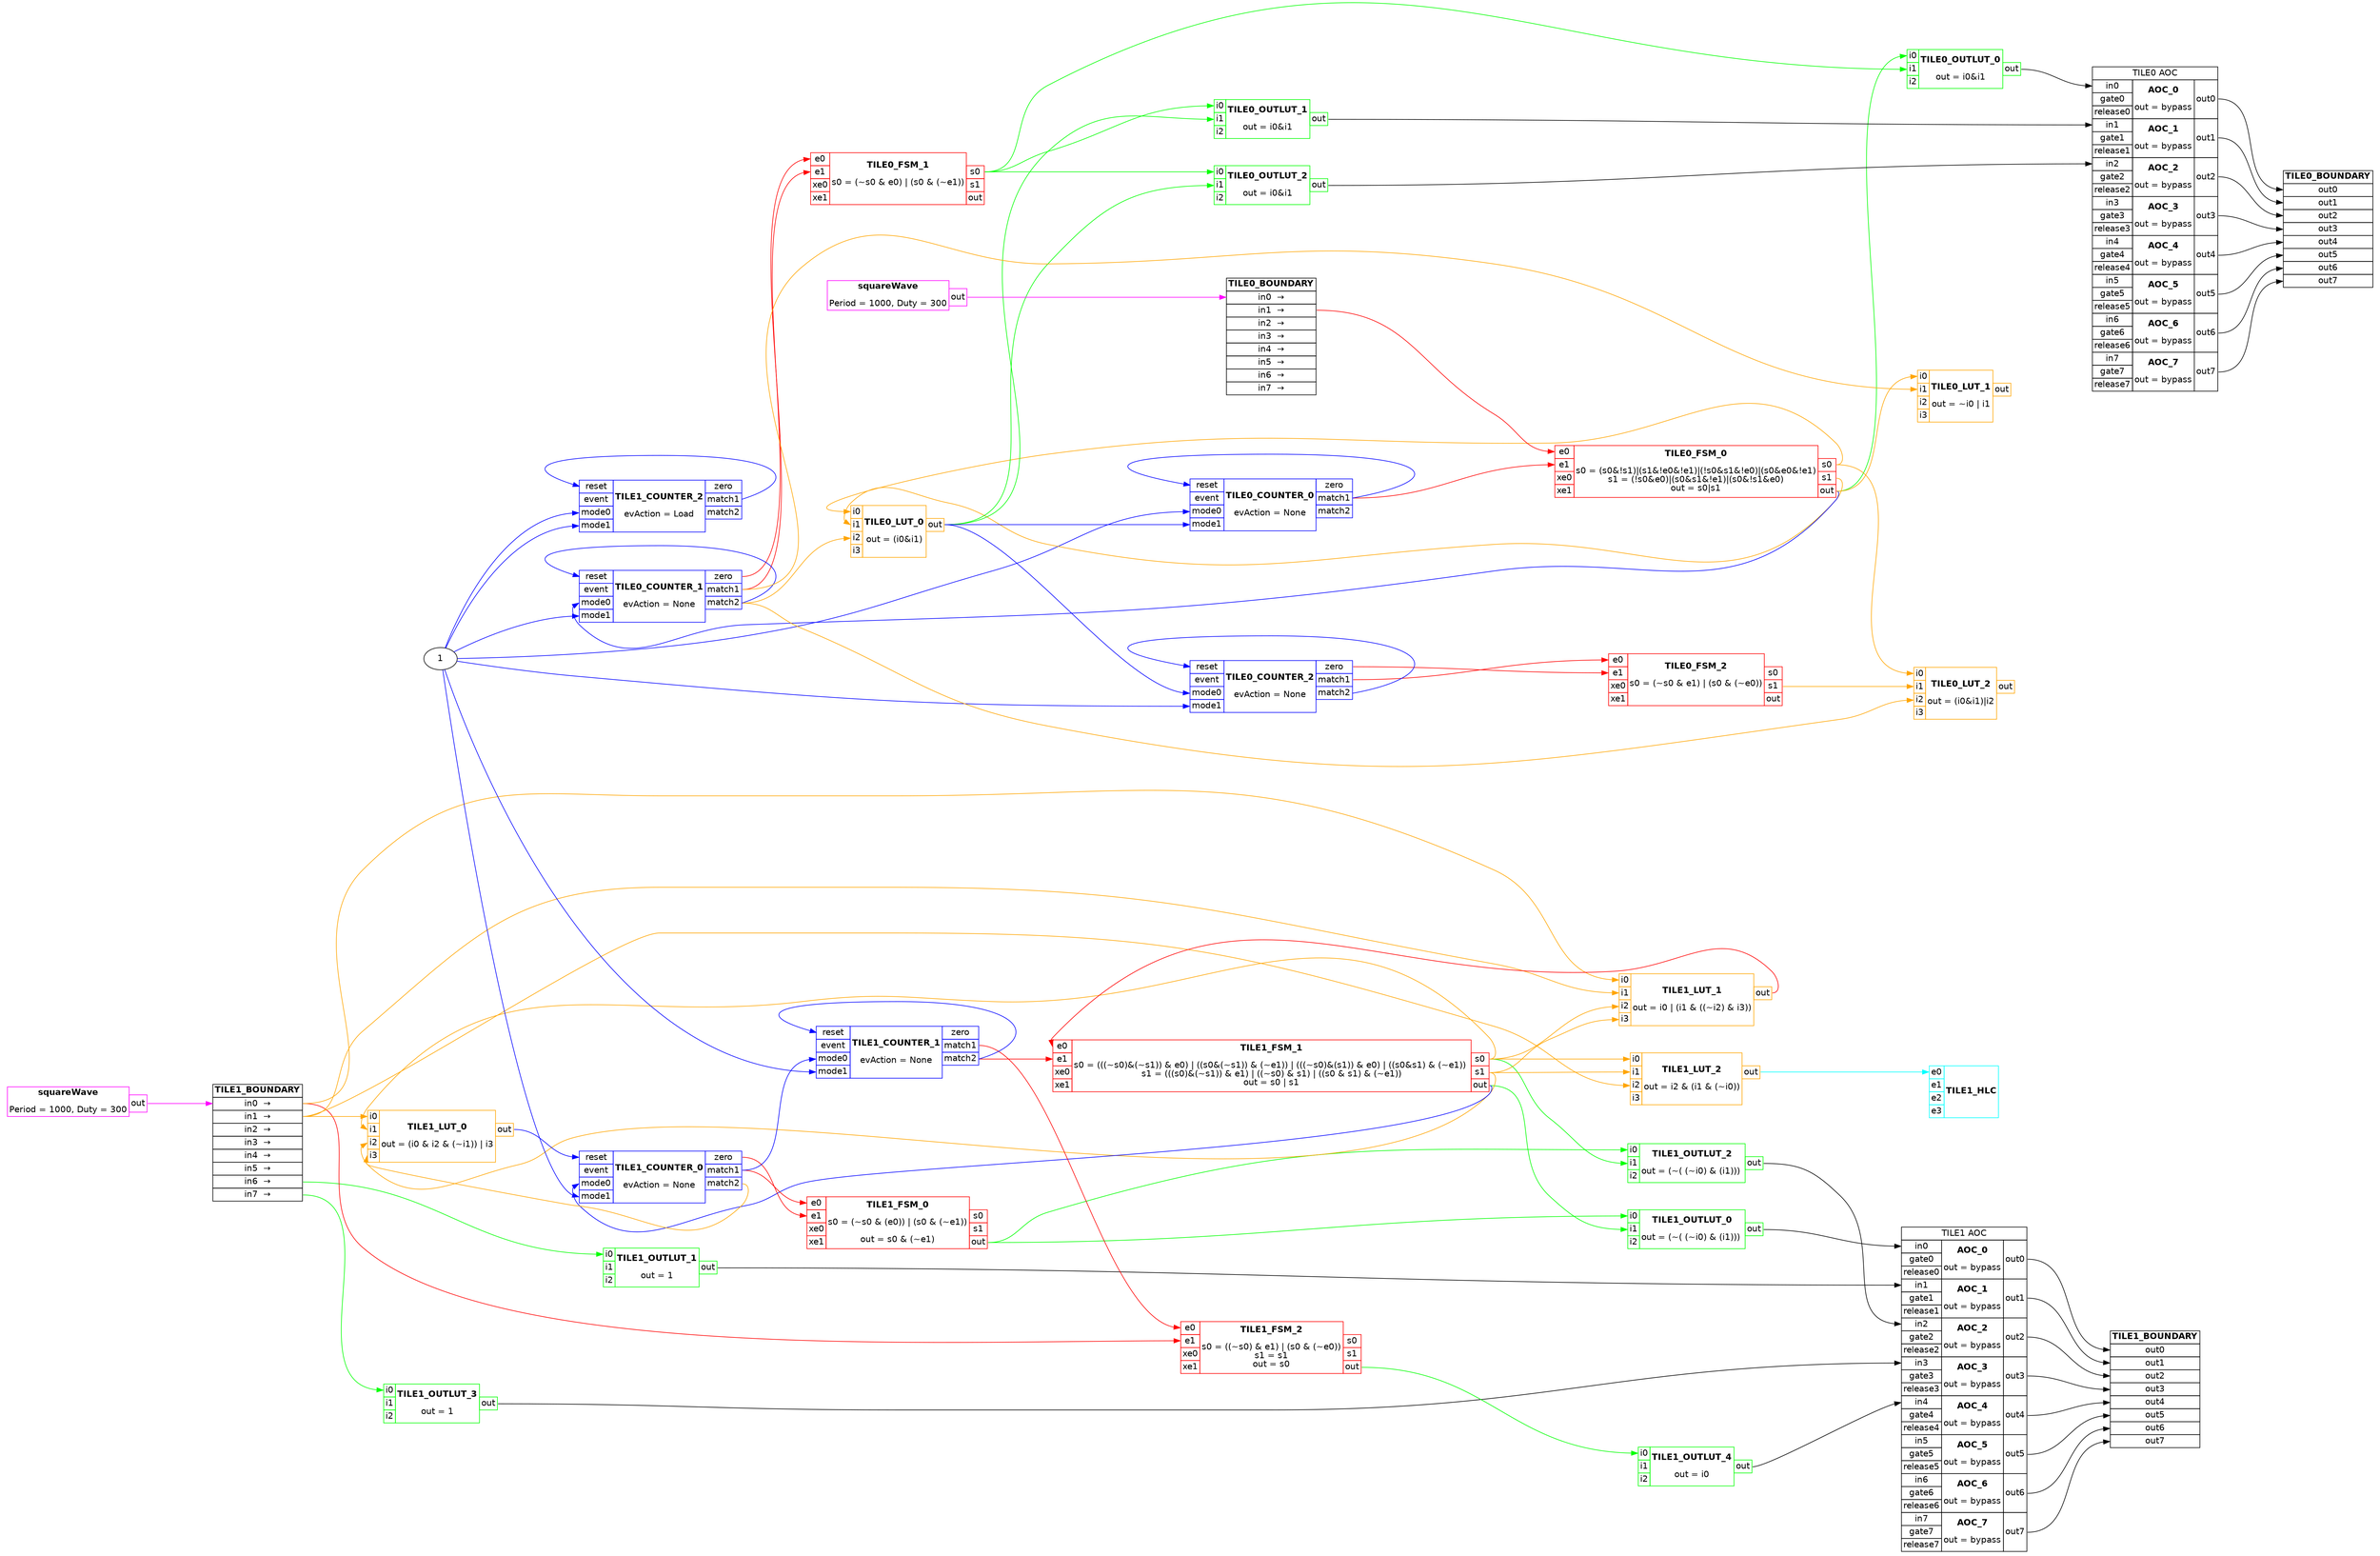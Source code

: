 
digraph {
    graph [fontname = "helvetica"];
    node  [fontname = "helvetica"];
    edge  [fontname = "helvetica"];
    graph [mclimit=50 nodesep=0.5 rankdir=LR ranksep=1.25]


    TILE1_OUTLUT_0 [label= <<TABLE BORDER='0' CELLBORDER='1' CELLSPACING='0'>
                       <TR><TD PORT='i0'>i0</TD><TD ROWSPAN='4'><b>TILE1_OUTLUT_0</b><br/><br/>out = (~( (~i0) &amp; (i1))) </TD></TR>
                       <TR><TD PORT='i1'>i1</TD><TD PORT='out'>out</TD></TR>
                       <TR><TD PORT='i2'>i2</TD></TR>
                   </TABLE>> color=green shape=plaintext]

    TILE1_FSM_0:OUT:e -> TILE1_OUTLUT_0:i0:w [color=green]
    TILE1_FSM_1:OUT:e -> TILE1_OUTLUT_0:i1:w [color=green]

    TILE1_OUTLUT_1 [label= <<TABLE BORDER='0' CELLBORDER='1' CELLSPACING='0'>
                       <TR><TD PORT='i0'>i0</TD><TD ROWSPAN='4'><b>TILE1_OUTLUT_1</b><br/><br/>out = 1</TD></TR>
                       <TR><TD PORT='i1'>i1</TD><TD PORT='out'>out</TD></TR>
                       <TR><TD PORT='i2'>i2</TD></TR>
                   </TABLE>> color=green shape=plaintext]

    TILE1_BOUNDARY:in6:e -> TILE1_OUTLUT_1:i0:w [color=green]

    TILE1_OUTLUT_2 [label= <<TABLE BORDER='0' CELLBORDER='1' CELLSPACING='0'>
                       <TR><TD PORT='i0'>i0</TD><TD ROWSPAN='4'><b>TILE1_OUTLUT_2</b><br/><br/>out = (~( (~i0) &amp; (i1))) </TD></TR>
                       <TR><TD PORT='i1'>i1</TD><TD PORT='out'>out</TD></TR>
                       <TR><TD PORT='i2'>i2</TD></TR>
                   </TABLE>> color=green shape=plaintext]

    TILE1_FSM_0:OUT:e -> TILE1_OUTLUT_2:i0:w [color=green]
    TILE1_FSM_1:S0:e -> TILE1_OUTLUT_2:i1:w [color=green]

    TILE1_OUTLUT_3 [label= <<TABLE BORDER='0' CELLBORDER='1' CELLSPACING='0'>
                       <TR><TD PORT='i0'>i0</TD><TD ROWSPAN='4'><b>TILE1_OUTLUT_3</b><br/><br/>out = 1</TD></TR>
                       <TR><TD PORT='i1'>i1</TD><TD PORT='out'>out</TD></TR>
                       <TR><TD PORT='i2'>i2</TD></TR>
                   </TABLE>> color=green shape=plaintext]

    TILE1_BOUNDARY:in7:e -> TILE1_OUTLUT_3:i0:w [color=green]

    TILE1_OUTLUT_4 [label= <<TABLE BORDER='0' CELLBORDER='1' CELLSPACING='0'>
                       <TR><TD PORT='i0'>i0</TD><TD ROWSPAN='4'><b>TILE1_OUTLUT_4</b><br/><br/>out = i0</TD></TR>
                       <TR><TD PORT='i1'>i1</TD><TD PORT='out'>out</TD></TR>
                       <TR><TD PORT='i2'>i2</TD></TR>
                   </TABLE>> color=green shape=plaintext]

    TILE1_FSM_2:OUT:e -> TILE1_OUTLUT_4:i0:w [color=green]




    TILE1_AOC:out0:e -> TILE1_BOUNDARY_OUT:out0:w [color=black]
    TILE1_OUTLUT_0:out:e -> TILE1_AOC:in0:w [color=black]
    TILE1_AOC:out1:e -> TILE1_BOUNDARY_OUT:out1:w [color=black]
    TILE1_OUTLUT_1:out:e -> TILE1_AOC:in1:w [color=black]
    TILE1_AOC:out2:e -> TILE1_BOUNDARY_OUT:out2:w [color=black]
    TILE1_OUTLUT_2:out:e -> TILE1_AOC:in2:w [color=black]
    TILE1_AOC:out3:e -> TILE1_BOUNDARY_OUT:out3:w [color=black]
    TILE1_OUTLUT_3:out:e -> TILE1_AOC:in3:w [color=black]
    TILE1_AOC:out4:e -> TILE1_BOUNDARY_OUT:out4:w [color=black]
    TILE1_OUTLUT_4:out:e -> TILE1_AOC:in4:w [color=black]
    TILE1_AOC:out5:e -> TILE1_BOUNDARY_OUT:out5:w [color=black]
    TILE1_AOC:out6:e -> TILE1_BOUNDARY_OUT:out6:w [color=black]
    TILE1_AOC:out7:e -> TILE1_BOUNDARY_OUT:out7:w [color=black]

    TILE1_AOC [label= <<TABLE BORDER='0' CELLBORDER='1' CELLSPACING='0'>
    	  <TR>
    	  	  <TD COLSPAN="3">TILE1 AOC</TD>
    	  </TR>
          <TR>
              <TD PORT='in0'>in0</TD>
              <TD ROWSPAN="3"><b>AOC_0</b><br/><br/>out = bypass</TD>
              <TD PORT='out0' ROWSPAN='3'>out0</TD></TR>
          <TR><TD PORT='gate0'>gate0</TD></TR>
          <TR><TD PORT='release0'>release0</TD></TR>
         
         <TR>
              <TD PORT='in1'>in1</TD>
              <TD ROWSPAN="3"><b>AOC_1</b><br/><br/>out = bypass</TD>
              <TD PORT='out1' ROWSPAN='3'>out1</TD></TR>
          <TR><TD PORT='gate1'>gate1</TD></TR>
          <TR><TD PORT='release1'>release1</TD></TR>
          
          <TR>
              <TD PORT='in2'>in2</TD>
              <TD ROWSPAN="3"><b>AOC_2</b><br/><br/>out = bypass</TD>
              <TD PORT='out2' ROWSPAN='3'>out2</TD></TR>
          <TR><TD PORT='gate2'>gate2</TD></TR>
          <TR><TD PORT='release2'>release2</TD></TR>
          
          <TR>
              <TD PORT='in3'>in3</TD>
              <TD ROWSPAN="3"><b>AOC_3</b><br/><br/>out = bypass</TD>
              <TD PORT='out3' ROWSPAN='3'>out3</TD></TR>
          <TR><TD PORT='gate3'>gate3</TD></TR>
          <TR><TD PORT='release3'>release3</TD></TR>
          
          <TR>
              <TD PORT='in4'>in4</TD>
              <TD ROWSPAN="3"><b>AOC_4</b><br/><br/>out = bypass</TD>
              <TD PORT='out4' ROWSPAN='3'>out4</TD></TR>
          <TR><TD PORT='gate4'>gate4</TD></TR>
          <TR><TD PORT='release4'>release4</TD></TR>
          
          <TR>
              <TD PORT='in5'>in5</TD>
              <TD ROWSPAN="3"><b>AOC_5</b><br/><br/>out = bypass</TD>
              <TD PORT='out5' ROWSPAN='3'>out5</TD></TR>
          <TR><TD PORT='gate5'>gate5</TD></TR>
          <TR><TD PORT='release5'>release5</TD></TR>
          
          <TR>
              <TD PORT='in6'>in6</TD>
              <TD ROWSPAN="3"><b>AOC_6</b><br/><br/>out = bypass</TD>
              <TD PORT='out6' ROWSPAN='3'>out6</TD></TR>
          <TR><TD PORT='gate6'>gate6</TD></TR>
          <TR><TD PORT='release6'>release6</TD></TR>
          
          <TR>
              <TD PORT='in7'>in7</TD>
              <TD ROWSPAN="3"><b>AOC_7</b><br/><br/>out = bypass</TD>
              <TD PORT='out7' ROWSPAN='3'>out7</TD></TR>
          <TR><TD PORT='gate7'>gate7</TD></TR>
          <TR><TD PORT='release7'>release7</TD></TR>
          
         
     </TABLE>> color=black shape=plaintext]

    TILE1_LUT_0 [label= <<TABLE BORDER='0' CELLBORDER='1' CELLSPACING='0'>
                       <TR><TD PORT='i0'>i0</TD><TD ROWSPAN='4'><b>TILE1_LUT_0</b><br/><br/>out = (i0 &amp; i2 &amp; (~i1)) | i3</TD></TR>
                       <TR><TD PORT='i1'>i1</TD><TD PORT='out'>out</TD></TR>
                       <TR><TD PORT='i2'>i2</TD></TR>
                       <TR><TD PORT='i3'>i3</TD></TR>
                   </TABLE>> color=orange shape=plaintext]

    TILE1_BOUNDARY:in1:e -> TILE1_LUT_0:i0:w [color=orange]
    TILE1_FSM_1:S0:e -> TILE1_LUT_0:i1:w [color=orange]
    TILE1_FSM_1:S1:e -> TILE1_LUT_0:i2:w [color=orange]
    TILE1_COUNTER_0:count_match2:e -> TILE1_LUT_0:i3:w [color=orange]

    TILE1_LUT_1 [label= <<TABLE BORDER='0' CELLBORDER='1' CELLSPACING='0'>
                       <TR><TD PORT='i0'>i0</TD><TD ROWSPAN='4'><b>TILE1_LUT_1</b><br/><br/>out = i0 | (i1 &amp; ((~i2) &amp; i3))</TD></TR>
                       <TR><TD PORT='i1'>i1</TD><TD PORT='out'>out</TD></TR>
                       <TR><TD PORT='i2'>i2</TD></TR>
                       <TR><TD PORT='i3'>i3</TD></TR>
                   </TABLE>> color=orange shape=plaintext]

    TILE1_BOUNDARY:in0:e -> TILE1_LUT_1:i0:w [color=orange]
    TILE1_BOUNDARY:in1:e -> TILE1_LUT_1:i1:w [color=orange]
    TILE1_FSM_1:S0:e -> TILE1_LUT_1:i2:w [color=orange]
    TILE1_FSM_1:S1:e -> TILE1_LUT_1:i3:w [color=orange]

    TILE1_LUT_2 [label= <<TABLE BORDER='0' CELLBORDER='1' CELLSPACING='0'>
                       <TR><TD PORT='i0'>i0</TD><TD ROWSPAN='4'><b>TILE1_LUT_2</b><br/><br/>out = i2 &amp; (i1 &amp; (~i0))</TD></TR>
                       <TR><TD PORT='i1'>i1</TD><TD PORT='out'>out</TD></TR>
                       <TR><TD PORT='i2'>i2</TD></TR>
                       <TR><TD PORT='i3'>i3</TD></TR>
                   </TABLE>> color=orange shape=plaintext]

    TILE1_FSM_1:S0:e -> TILE1_LUT_2:i0:w [color=orange]
    TILE1_FSM_1:S1:e -> TILE1_LUT_2:i1:w [color=orange]
    TILE1_BOUNDARY:in1:e -> TILE1_LUT_2:i2:w [color=orange]


    TILE1_FSM_0 [label=<<TABLE BORDER='0' CELLBORDER='1' CELLSPACING='0'>
                      <TR><TD PORT='e0'>e0</TD><TD ROWSPAN='4'><b>TILE1_FSM_0</b><br/><br/>s0 = (~s0 &amp; (e0)) | (s0 &amp; (~e1))<br/><br/>out = s0 &amp; (~e1)</TD></TR>
                      <TR><TD PORT='e1'>e1</TD><TD PORT='s0'>s0</TD></TR>
                      <TR><TD PORT='xe0'>xe0</TD><TD PORT='s1'>s1</TD></TR>
                      <TR><TD PORT='xe1'>xe1</TD><TD PORT='out'>out</TD></TR>
                   </TABLE>> color=red shape=plaintext]

    TILE1_COUNTER_0:count_match1:e -> TILE1_FSM_0:e0:w [color=red]
    TILE1_COUNTER_0:count_zero:e -> TILE1_FSM_0:e1:w [color=red]

    TILE1_FSM_1 [label=<<TABLE BORDER='0' CELLBORDER='1' CELLSPACING='0'>
                      <TR><TD PORT='e0'>e0</TD><TD ROWSPAN='4'><b>TILE1_FSM_1</b><br/><br/>s0 = (((~s0)&amp;(~s1)) &amp; e0) | ((s0&amp;(~s1)) &amp; (~e1)) | (((~s0)&amp;(s1)) &amp; e0) | ((s0&amp;s1) &amp; (~e1)) <br/>s1 = (((s0)&amp;(~s1)) &amp; e1) | ((~s0) &amp; s1) | ((s0 &amp; s1) &amp; (~e1))<br/>out = s0 | s1</TD></TR>
                      <TR><TD PORT='e1'>e1</TD><TD PORT='s0'>s0</TD></TR>
                      <TR><TD PORT='xe0'>xe0</TD><TD PORT='s1'>s1</TD></TR>
                      <TR><TD PORT='xe1'>xe1</TD><TD PORT='out'>out</TD></TR>
                   </TABLE>> color=red shape=plaintext]

    TILE1_LUT_1:OUT:e -> TILE1_FSM_1:e0:w [color=red]
    TILE1_COUNTER_1:count_match2:e -> TILE1_FSM_1:e1:w [color=red]

    TILE1_FSM_2 [label=<<TABLE BORDER='0' CELLBORDER='1' CELLSPACING='0'>
                      <TR><TD PORT='e0'>e0</TD><TD ROWSPAN='4'><b>TILE1_FSM_2</b><br/><br/>s0 = ((~s0) &amp; e1) | (s0 &amp; (~e0))<br/>s1 = s1<br/>out = s0</TD></TR>
                      <TR><TD PORT='e1'>e1</TD><TD PORT='s0'>s0</TD></TR>
                      <TR><TD PORT='xe0'>xe0</TD><TD PORT='s1'>s1</TD></TR>
                      <TR><TD PORT='xe1'>xe1</TD><TD PORT='out'>out</TD></TR>
                   </TABLE>> color=red shape=plaintext]

    TILE1_COUNTER_1:count_match1:e -> TILE1_FSM_2:e0:w [color=red]
    TILE1_BOUNDARY:in0:e -> TILE1_FSM_2:e1:w [color=red]


    TILE1_COUNTER_0 [label=<<TABLE BORDER='0' CELLBORDER='1' CELLSPACING='0'>
                    <TR><TD PORT='reset'>reset</TD><TD ROWSPAN='4'><b>TILE1_COUNTER_0</b><br/><br/>evAction = None</TD><TD PORT='count_zero'>zero</TD></TR>
                    <TR><TD PORT='event'>event</TD><TD PORT='count_match1'>match1</TD></TR>
                    <TR><TD PORT='mode0'>mode0</TD><TD PORT='count_match2'>match2</TD></TR>
                    <TR><TD PORT='mode1'>mode1</TD></TR>
               </TABLE>> color=blue shape=plaintext]

    TILE1_LUT_0:OUT:e -> TILE1_COUNTER_0:reset:w [color=blue]
    TILE1_FSM_1:OUT:e -> TILE1_COUNTER_0:mode0:w [color=blue]
    1 -> TILE1_COUNTER_0:mode1:w [color=blue]

    TILE1_COUNTER_1 [label=<<TABLE BORDER='0' CELLBORDER='1' CELLSPACING='0'>
                    <TR><TD PORT='reset'>reset</TD><TD ROWSPAN='4'><b>TILE1_COUNTER_1</b><br/><br/>evAction = None</TD><TD PORT='count_zero'>zero</TD></TR>
                    <TR><TD PORT='event'>event</TD><TD PORT='count_match1'>match1</TD></TR>
                    <TR><TD PORT='mode0'>mode0</TD><TD PORT='count_match2'>match2</TD></TR>
                    <TR><TD PORT='mode1'>mode1</TD></TR>
               </TABLE>> color=blue shape=plaintext]

    TILE1_COUNTER_1:count_match2:e -> TILE1_COUNTER_1:reset:w [color=blue]
    TILE1_COUNTER_0:count_match1:e -> TILE1_COUNTER_1:mode0:w [color=blue]
    1 -> TILE1_COUNTER_1:mode1:w [color=blue]

    TILE1_COUNTER_2 [label=<<TABLE BORDER='0' CELLBORDER='1' CELLSPACING='0'>
                    <TR><TD PORT='reset'>reset</TD><TD ROWSPAN='4'><b>TILE1_COUNTER_2</b><br/><br/>evAction = Load</TD><TD PORT='count_zero'>zero</TD></TR>
                    <TR><TD PORT='event'>event</TD><TD PORT='count_match1'>match1</TD></TR>
                    <TR><TD PORT='mode0'>mode0</TD><TD PORT='count_match2'>match2</TD></TR>
                    <TR><TD PORT='mode1'>mode1</TD></TR>
               </TABLE>> color=blue shape=plaintext]

    TILE1_COUNTER_2:count_match1:e -> TILE1_COUNTER_2:reset:w [color=blue]
    1 -> TILE1_COUNTER_2:mode0:w [color=blue]
    1 -> TILE1_COUNTER_2:mode1:w [color=blue]


    TILE1_HLC [label=<<TABLE BORDER='0' CELLBORDER='1' CELLSPACING='0'>
                      <TR><TD PORT='e0'>e0</TD><TD ROWSPAN='4'><b>TILE1_HLC</b></TD></TR>
                      <TR><TD PORT='e1'>e1</TD></TR>
                      <TR><TD PORT='e2'>e2</TD></TR>
                      <TR><TD PORT='e3'>e3</TD></TR>
                  </TABLE>> color=cyan shape=plaintext]

    TILE1_LUT_2:OUT:e -> TILE1_HLC:e0:w [color=cyan]

    TILE1_BOUNDARY [label= <<TABLE BORDER='0' CELLBORDER='1' CELLSPACING='0'>
                       <TR><TD><b>TILE1_BOUNDARY</b></TD></TR>
                       <TR><TD PORT='in0'>in0  &#x2192;</TD></TR>
                       <TR><TD PORT='in1'>in1  &#x2192;</TD></TR>
                       <TR><TD PORT='in2'>in2  &#x2192;</TD></TR>
                       <TR><TD PORT='in3'>in3  &#x2192;</TD></TR>
                       <TR><TD PORT='in4'>in4  &#x2192;</TD></TR>
                       <TR><TD PORT='in5'>in5  &#x2192;</TD></TR>
                       <TR><TD PORT='in6'>in6  &#x2192;</TD></TR>
                       <TR><TD PORT='in7'>in7  &#x2192;</TD></TR>
                   </TABLE>> color=black shape=plaintext]

    TILE1_BOUNDARY_OUT [label= <<TABLE BORDER='0' CELLBORDER='1' CELLSPACING='0'>
                       <TR><TD><b>TILE1_BOUNDARY</b></TD></TR>
                       <TR><TD PORT='out0'>out0</TD></TR>
                       <TR><TD PORT='out1'>out1</TD></TR>
                       <TR><TD PORT='out2'>out2</TD></TR>
                       <TR><TD PORT='out3'>out3</TD></TR>
                       <TR><TD PORT='out4'>out4</TD></TR>
                       <TR><TD PORT='out5'>out5</TD></TR>
                       <TR><TD PORT='out6'>out6</TD></TR>
                       <TR><TD PORT='out7'>out7</TD></TR>
                   </TABLE>> color=black shape=plaintext]

    TILE1_BOUNDARY_in0_squareWave [label= <<TABLE BORDER='0' CELLBORDER='1' CELLSPACING='0'>
                                <TR><TD ROWSPAN='4'><b>squareWave</b><br/><br/>Period = 1000, Duty = 300</TD></TR>
                                <TR><TD PORT='out'>out</TD></TR>
                              </TABLE>> color=magenta shape=plaintext]

    TILE1_BOUNDARY_in0_squareWave:out:e -> TILE1_BOUNDARY:in0:w [color=magenta]




    TILE0_OUTLUT_0 [label= <<TABLE BORDER='0' CELLBORDER='1' CELLSPACING='0'>
                       <TR><TD PORT='i0'>i0</TD><TD ROWSPAN='4'><b>TILE0_OUTLUT_0</b><br/><br/>out = i0&amp;i1</TD></TR>
                       <TR><TD PORT='i1'>i1</TD><TD PORT='out'>out</TD></TR>
                       <TR><TD PORT='i2'>i2</TD></TR>
                   </TABLE>> color=green shape=plaintext]

    TILE0_FSM_0:OUT:e -> TILE0_OUTLUT_0:i0:w [color=green]
    TILE0_FSM_1:S0:e -> TILE0_OUTLUT_0:i1:w [color=green]

    TILE0_OUTLUT_1 [label= <<TABLE BORDER='0' CELLBORDER='1' CELLSPACING='0'>
                       <TR><TD PORT='i0'>i0</TD><TD ROWSPAN='4'><b>TILE0_OUTLUT_1</b><br/><br/>out = i0&amp;i1</TD></TR>
                       <TR><TD PORT='i1'>i1</TD><TD PORT='out'>out</TD></TR>
                       <TR><TD PORT='i2'>i2</TD></TR>
                   </TABLE>> color=green shape=plaintext]

    TILE0_FSM_1:S0:e -> TILE0_OUTLUT_1:i0:w [color=green]
    TILE0_LUT_0:OUT:e -> TILE0_OUTLUT_1:i1:w [color=green]

    TILE0_OUTLUT_2 [label= <<TABLE BORDER='0' CELLBORDER='1' CELLSPACING='0'>
                       <TR><TD PORT='i0'>i0</TD><TD ROWSPAN='4'><b>TILE0_OUTLUT_2</b><br/><br/>out = i0&amp;i1</TD></TR>
                       <TR><TD PORT='i1'>i1</TD><TD PORT='out'>out</TD></TR>
                       <TR><TD PORT='i2'>i2</TD></TR>
                   </TABLE>> color=green shape=plaintext]

    TILE0_FSM_1:S0:e -> TILE0_OUTLUT_2:i0:w [color=green]
    TILE0_LUT_0:OUT:e -> TILE0_OUTLUT_2:i1:w [color=green]






    TILE0_AOC:out0:e -> TILE0_BOUNDARY_OUT:out0:w [color=black]
    TILE0_OUTLUT_0:out:e -> TILE0_AOC:in0:w [color=black]
    TILE0_AOC:out1:e -> TILE0_BOUNDARY_OUT:out1:w [color=black]
    TILE0_OUTLUT_1:out:e -> TILE0_AOC:in1:w [color=black]
    TILE0_AOC:out2:e -> TILE0_BOUNDARY_OUT:out2:w [color=black]
    TILE0_OUTLUT_2:out:e -> TILE0_AOC:in2:w [color=black]
    TILE0_AOC:out3:e -> TILE0_BOUNDARY_OUT:out3:w [color=black]
    TILE0_AOC:out4:e -> TILE0_BOUNDARY_OUT:out4:w [color=black]
    TILE0_AOC:out5:e -> TILE0_BOUNDARY_OUT:out5:w [color=black]
    TILE0_AOC:out6:e -> TILE0_BOUNDARY_OUT:out6:w [color=black]
    TILE0_AOC:out7:e -> TILE0_BOUNDARY_OUT:out7:w [color=black]

    TILE0_AOC [label= <<TABLE BORDER='0' CELLBORDER='1' CELLSPACING='0'>
    	  <TR>
    	  	  <TD COLSPAN="3">TILE0 AOC</TD>
    	  </TR>
          <TR>
              <TD PORT='in0'>in0</TD>
              <TD ROWSPAN="3"><b>AOC_0</b><br/><br/>out = bypass</TD>
              <TD PORT='out0' ROWSPAN='3'>out0</TD></TR>
          <TR><TD PORT='gate0'>gate0</TD></TR>
          <TR><TD PORT='release0'>release0</TD></TR>
         
         <TR>
              <TD PORT='in1'>in1</TD>
              <TD ROWSPAN="3"><b>AOC_1</b><br/><br/>out = bypass</TD>
              <TD PORT='out1' ROWSPAN='3'>out1</TD></TR>
          <TR><TD PORT='gate1'>gate1</TD></TR>
          <TR><TD PORT='release1'>release1</TD></TR>
          
          <TR>
              <TD PORT='in2'>in2</TD>
              <TD ROWSPAN="3"><b>AOC_2</b><br/><br/>out = bypass</TD>
              <TD PORT='out2' ROWSPAN='3'>out2</TD></TR>
          <TR><TD PORT='gate2'>gate2</TD></TR>
          <TR><TD PORT='release2'>release2</TD></TR>
          
          <TR>
              <TD PORT='in3'>in3</TD>
              <TD ROWSPAN="3"><b>AOC_3</b><br/><br/>out = bypass</TD>
              <TD PORT='out3' ROWSPAN='3'>out3</TD></TR>
          <TR><TD PORT='gate3'>gate3</TD></TR>
          <TR><TD PORT='release3'>release3</TD></TR>
          
          <TR>
              <TD PORT='in4'>in4</TD>
              <TD ROWSPAN="3"><b>AOC_4</b><br/><br/>out = bypass</TD>
              <TD PORT='out4' ROWSPAN='3'>out4</TD></TR>
          <TR><TD PORT='gate4'>gate4</TD></TR>
          <TR><TD PORT='release4'>release4</TD></TR>
          
          <TR>
              <TD PORT='in5'>in5</TD>
              <TD ROWSPAN="3"><b>AOC_5</b><br/><br/>out = bypass</TD>
              <TD PORT='out5' ROWSPAN='3'>out5</TD></TR>
          <TR><TD PORT='gate5'>gate5</TD></TR>
          <TR><TD PORT='release5'>release5</TD></TR>
          
          <TR>
              <TD PORT='in6'>in6</TD>
              <TD ROWSPAN="3"><b>AOC_6</b><br/><br/>out = bypass</TD>
              <TD PORT='out6' ROWSPAN='3'>out6</TD></TR>
          <TR><TD PORT='gate6'>gate6</TD></TR>
          <TR><TD PORT='release6'>release6</TD></TR>
          
          <TR>
              <TD PORT='in7'>in7</TD>
              <TD ROWSPAN="3"><b>AOC_7</b><br/><br/>out = bypass</TD>
              <TD PORT='out7' ROWSPAN='3'>out7</TD></TR>
          <TR><TD PORT='gate7'>gate7</TD></TR>
          <TR><TD PORT='release7'>release7</TD></TR>
          
         
     </TABLE>> color=black shape=plaintext]

    TILE0_LUT_0 [label= <<TABLE BORDER='0' CELLBORDER='1' CELLSPACING='0'>
                       <TR><TD PORT='i0'>i0</TD><TD ROWSPAN='4'><b>TILE0_LUT_0</b><br/><br/>out = (i0&amp;i1)</TD></TR>
                       <TR><TD PORT='i1'>i1</TD><TD PORT='out'>out</TD></TR>
                       <TR><TD PORT='i2'>i2</TD></TR>
                       <TR><TD PORT='i3'>i3</TD></TR>
                   </TABLE>> color=orange shape=plaintext]

    TILE0_FSM_0:S0:e -> TILE0_LUT_0:i0:w [color=orange]
    TILE0_FSM_0:S1:e -> TILE0_LUT_0:i1:w [color=orange]
    TILE0_COUNTER_1:count_match2:e -> TILE0_LUT_0:i2:w [color=orange]

    TILE0_LUT_1 [label= <<TABLE BORDER='0' CELLBORDER='1' CELLSPACING='0'>
                       <TR><TD PORT='i0'>i0</TD><TD ROWSPAN='4'><b>TILE0_LUT_1</b><br/><br/>out = ~i0 | i1</TD></TR>
                       <TR><TD PORT='i1'>i1</TD><TD PORT='out'>out</TD></TR>
                       <TR><TD PORT='i2'>i2</TD></TR>
                       <TR><TD PORT='i3'>i3</TD></TR>
                   </TABLE>> color=orange shape=plaintext]

    TILE0_FSM_0:OUT:e -> TILE0_LUT_1:i0:w [color=orange]
    TILE0_COUNTER_1:count_match1:e -> TILE0_LUT_1:i1:w [color=orange]

    TILE0_LUT_2 [label= <<TABLE BORDER='0' CELLBORDER='1' CELLSPACING='0'>
                       <TR><TD PORT='i0'>i0</TD><TD ROWSPAN='4'><b>TILE0_LUT_2</b><br/><br/>out = (i0&amp;i1)|i2</TD></TR>
                       <TR><TD PORT='i1'>i1</TD><TD PORT='out'>out</TD></TR>
                       <TR><TD PORT='i2'>i2</TD></TR>
                       <TR><TD PORT='i3'>i3</TD></TR>
                   </TABLE>> color=orange shape=plaintext]

    TILE0_FSM_0:S0:e -> TILE0_LUT_2:i0:w [color=orange]
    TILE0_FSM_2:S1:e -> TILE0_LUT_2:i1:w [color=orange]
    TILE0_COUNTER_1:count_match2:e -> TILE0_LUT_2:i2:w [color=orange]


    TILE0_FSM_0 [label=<<TABLE BORDER='0' CELLBORDER='1' CELLSPACING='0'>
                      <TR><TD PORT='e0'>e0</TD><TD ROWSPAN='4'><b>TILE0_FSM_0</b><br/><br/>s0 = (s0&amp;!s1)|(s1&amp;!e0&amp;!e1)|(!s0&amp;s1&amp;!e0)|(s0&amp;e0&amp;!e1)<br/>s1 = (!s0&amp;e0)|(s0&amp;s1&amp;!e1)|(s0&amp;!s1&amp;e0)<br/>out = s0|s1</TD></TR>
                      <TR><TD PORT='e1'>e1</TD><TD PORT='s0'>s0</TD></TR>
                      <TR><TD PORT='xe0'>xe0</TD><TD PORT='s1'>s1</TD></TR>
                      <TR><TD PORT='xe1'>xe1</TD><TD PORT='out'>out</TD></TR>
                   </TABLE>> color=red shape=plaintext]

    TILE0_BOUNDARY:in1:e -> TILE0_FSM_0:e0:w [color=red]
    TILE0_COUNTER_0:count_match1:e -> TILE0_FSM_0:e1:w [color=red]

    TILE0_FSM_1 [label=<<TABLE BORDER='0' CELLBORDER='1' CELLSPACING='0'>
                      <TR><TD PORT='e0'>e0</TD><TD ROWSPAN='4'><b>TILE0_FSM_1</b><br/><br/>s0 = (~s0 &amp; e0) | (s0 &amp; (~e1))<br/><br/></TD></TR>
                      <TR><TD PORT='e1'>e1</TD><TD PORT='s0'>s0</TD></TR>
                      <TR><TD PORT='xe0'>xe0</TD><TD PORT='s1'>s1</TD></TR>
                      <TR><TD PORT='xe1'>xe1</TD><TD PORT='out'>out</TD></TR>
                   </TABLE>> color=red shape=plaintext]

    TILE0_COUNTER_1:count_match1:e -> TILE0_FSM_1:e0:w [color=red]
    TILE0_COUNTER_1:count_zero:e -> TILE0_FSM_1:e1:w [color=red]

    TILE0_FSM_2 [label=<<TABLE BORDER='0' CELLBORDER='1' CELLSPACING='0'>
                      <TR><TD PORT='e0'>e0</TD><TD ROWSPAN='4'><b>TILE0_FSM_2</b><br/><br/>s0 = (~s0 &amp; e1) | (s0 &amp; (~e0))<br/><br/></TD></TR>
                      <TR><TD PORT='e1'>e1</TD><TD PORT='s0'>s0</TD></TR>
                      <TR><TD PORT='xe0'>xe0</TD><TD PORT='s1'>s1</TD></TR>
                      <TR><TD PORT='xe1'>xe1</TD><TD PORT='out'>out</TD></TR>
                   </TABLE>> color=red shape=plaintext]

    TILE0_COUNTER_2:count_match1:e -> TILE0_FSM_2:e0:w [color=red]
    TILE0_COUNTER_2:count_zero:e -> TILE0_FSM_2:e1:w [color=red]


    TILE0_COUNTER_0 [label=<<TABLE BORDER='0' CELLBORDER='1' CELLSPACING='0'>
                    <TR><TD PORT='reset'>reset</TD><TD ROWSPAN='4'><b>TILE0_COUNTER_0</b><br/><br/>evAction = None</TD><TD PORT='count_zero'>zero</TD></TR>
                    <TR><TD PORT='event'>event</TD><TD PORT='count_match1'>match1</TD></TR>
                    <TR><TD PORT='mode0'>mode0</TD><TD PORT='count_match2'>match2</TD></TR>
                    <TR><TD PORT='mode1'>mode1</TD></TR>
               </TABLE>> color=blue shape=plaintext]

    TILE0_COUNTER_0:count_match1:e -> TILE0_COUNTER_0:reset:w [color=blue]
    1 -> TILE0_COUNTER_0:mode0:w [color=blue]
    TILE0_LUT_0:OUT:e -> TILE0_COUNTER_0:mode1:w [color=blue]

    TILE0_COUNTER_1 [label=<<TABLE BORDER='0' CELLBORDER='1' CELLSPACING='0'>
                    <TR><TD PORT='reset'>reset</TD><TD ROWSPAN='4'><b>TILE0_COUNTER_1</b><br/><br/>evAction = None</TD><TD PORT='count_zero'>zero</TD></TR>
                    <TR><TD PORT='event'>event</TD><TD PORT='count_match1'>match1</TD></TR>
                    <TR><TD PORT='mode0'>mode0</TD><TD PORT='count_match2'>match2</TD></TR>
                    <TR><TD PORT='mode1'>mode1</TD></TR>
               </TABLE>> color=blue shape=plaintext]

    TILE0_COUNTER_1:count_match2:e -> TILE0_COUNTER_1:reset:w [color=blue]
    TILE0_FSM_0:OUT:e -> TILE0_COUNTER_1:mode0:w [color=blue]
    1 -> TILE0_COUNTER_1:mode1:w [color=blue]

    TILE0_COUNTER_2 [label=<<TABLE BORDER='0' CELLBORDER='1' CELLSPACING='0'>
                    <TR><TD PORT='reset'>reset</TD><TD ROWSPAN='4'><b>TILE0_COUNTER_2</b><br/><br/>evAction = None</TD><TD PORT='count_zero'>zero</TD></TR>
                    <TR><TD PORT='event'>event</TD><TD PORT='count_match1'>match1</TD></TR>
                    <TR><TD PORT='mode0'>mode0</TD><TD PORT='count_match2'>match2</TD></TR>
                    <TR><TD PORT='mode1'>mode1</TD></TR>
               </TABLE>> color=blue shape=plaintext]

    TILE0_COUNTER_2:count_match2:e -> TILE0_COUNTER_2:reset:w [color=blue]
    TILE0_LUT_0:OUT:e -> TILE0_COUNTER_2:mode0:w [color=blue]
    1 -> TILE0_COUNTER_2:mode1:w [color=blue]



    TILE0_BOUNDARY [label= <<TABLE BORDER='0' CELLBORDER='1' CELLSPACING='0'>
                       <TR><TD><b>TILE0_BOUNDARY</b></TD></TR>
                       <TR><TD PORT='in0'>in0  &#x2192;</TD></TR>
                       <TR><TD PORT='in1'>in1  &#x2192;</TD></TR>
                       <TR><TD PORT='in2'>in2  &#x2192;</TD></TR>
                       <TR><TD PORT='in3'>in3  &#x2192;</TD></TR>
                       <TR><TD PORT='in4'>in4  &#x2192;</TD></TR>
                       <TR><TD PORT='in5'>in5  &#x2192;</TD></TR>
                       <TR><TD PORT='in6'>in6  &#x2192;</TD></TR>
                       <TR><TD PORT='in7'>in7  &#x2192;</TD></TR>
                   </TABLE>> color=black shape=plaintext]

    TILE0_BOUNDARY_OUT [label= <<TABLE BORDER='0' CELLBORDER='1' CELLSPACING='0'>
                       <TR><TD><b>TILE0_BOUNDARY</b></TD></TR>
                       <TR><TD PORT='out0'>out0</TD></TR>
                       <TR><TD PORT='out1'>out1</TD></TR>
                       <TR><TD PORT='out2'>out2</TD></TR>
                       <TR><TD PORT='out3'>out3</TD></TR>
                       <TR><TD PORT='out4'>out4</TD></TR>
                       <TR><TD PORT='out5'>out5</TD></TR>
                       <TR><TD PORT='out6'>out6</TD></TR>
                       <TR><TD PORT='out7'>out7</TD></TR>
                   </TABLE>> color=black shape=plaintext]

    TILE0_BOUNDARY_in0_squareWave [label= <<TABLE BORDER='0' CELLBORDER='1' CELLSPACING='0'>
                                <TR><TD ROWSPAN='4'><b>squareWave</b><br/><br/>Period = 1000, Duty = 300</TD></TR>
                                <TR><TD PORT='out'>out</TD></TR>
                              </TABLE>> color=magenta shape=plaintext]

    TILE0_BOUNDARY_in0_squareWave:out:e -> TILE0_BOUNDARY:in0:w [color=magenta]



}
